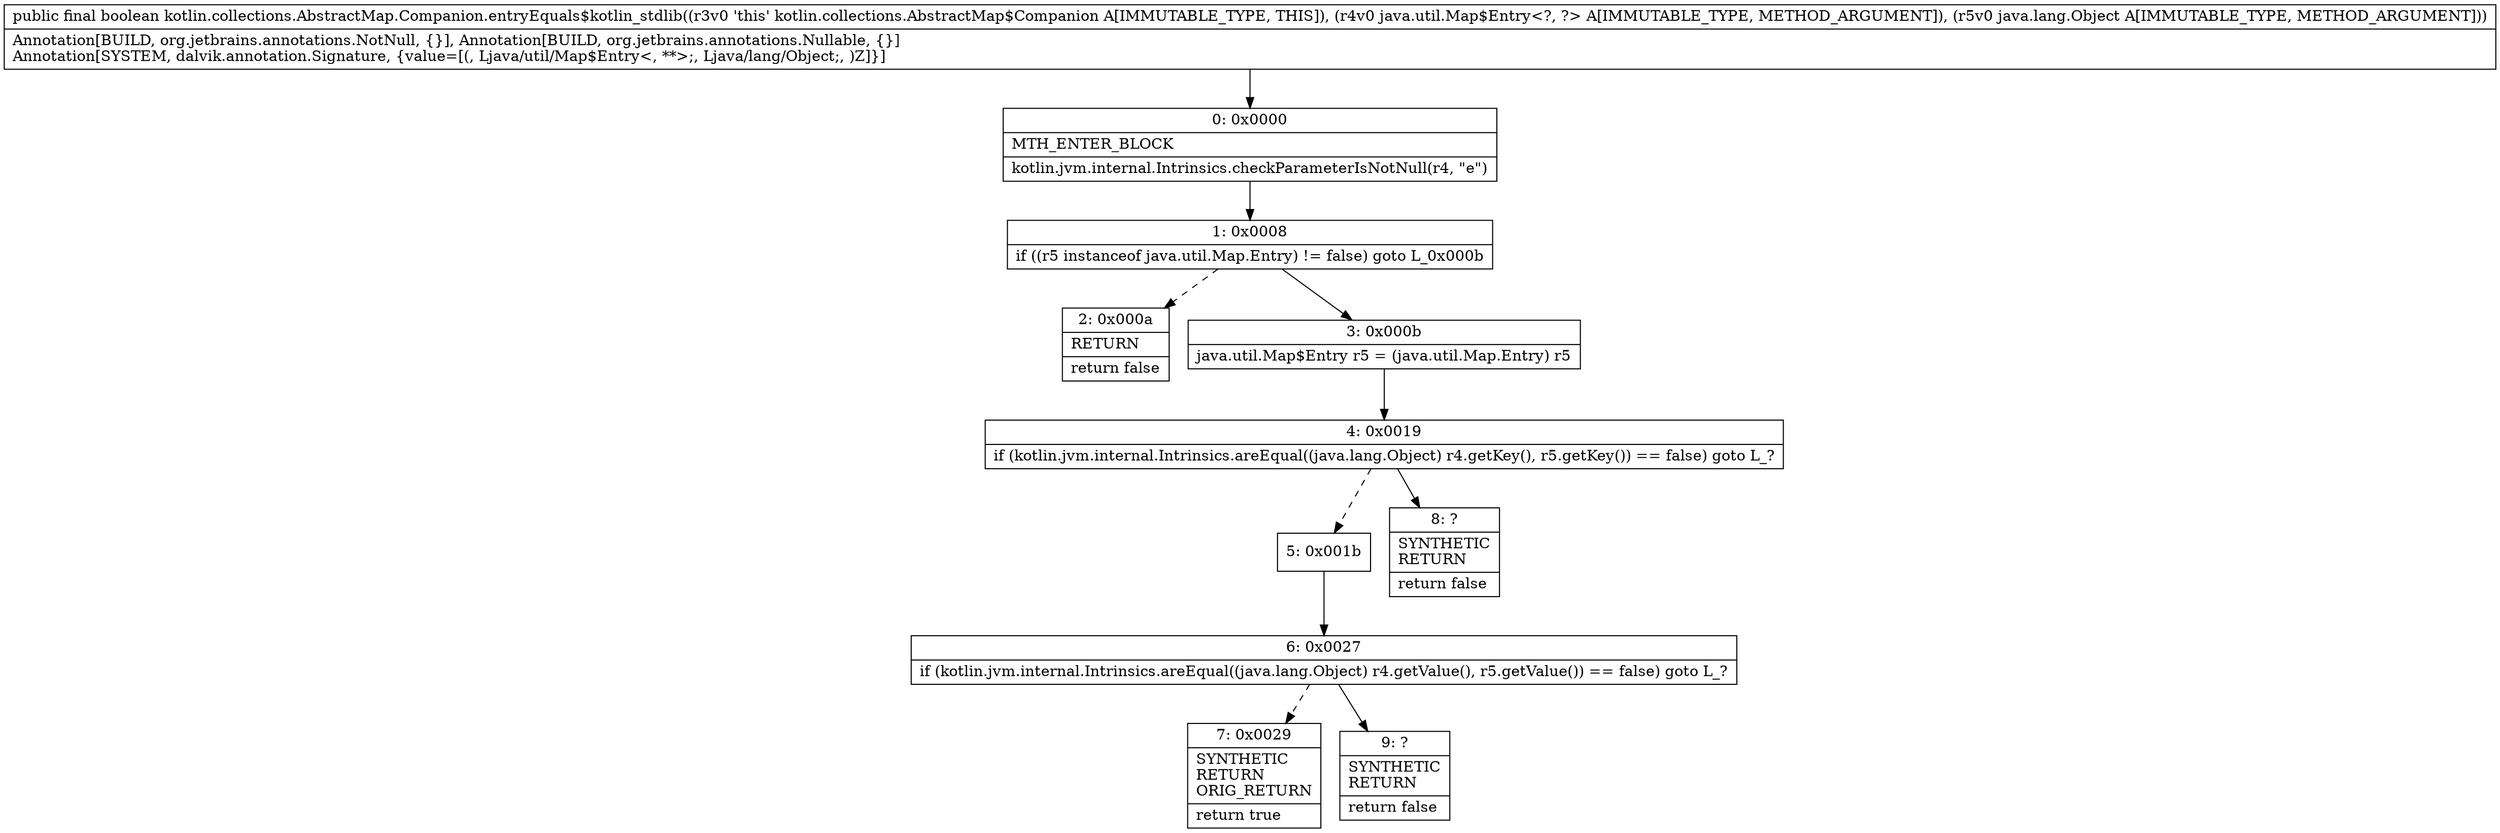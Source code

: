 digraph "CFG forkotlin.collections.AbstractMap.Companion.entryEquals$kotlin_stdlib(Ljava\/util\/Map$Entry;Ljava\/lang\/Object;)Z" {
Node_0 [shape=record,label="{0\:\ 0x0000|MTH_ENTER_BLOCK\l|kotlin.jvm.internal.Intrinsics.checkParameterIsNotNull(r4, \"e\")\l}"];
Node_1 [shape=record,label="{1\:\ 0x0008|if ((r5 instanceof java.util.Map.Entry) != false) goto L_0x000b\l}"];
Node_2 [shape=record,label="{2\:\ 0x000a|RETURN\l|return false\l}"];
Node_3 [shape=record,label="{3\:\ 0x000b|java.util.Map$Entry r5 = (java.util.Map.Entry) r5\l}"];
Node_4 [shape=record,label="{4\:\ 0x0019|if (kotlin.jvm.internal.Intrinsics.areEqual((java.lang.Object) r4.getKey(), r5.getKey()) == false) goto L_?\l}"];
Node_5 [shape=record,label="{5\:\ 0x001b}"];
Node_6 [shape=record,label="{6\:\ 0x0027|if (kotlin.jvm.internal.Intrinsics.areEqual((java.lang.Object) r4.getValue(), r5.getValue()) == false) goto L_?\l}"];
Node_7 [shape=record,label="{7\:\ 0x0029|SYNTHETIC\lRETURN\lORIG_RETURN\l|return true\l}"];
Node_8 [shape=record,label="{8\:\ ?|SYNTHETIC\lRETURN\l|return false\l}"];
Node_9 [shape=record,label="{9\:\ ?|SYNTHETIC\lRETURN\l|return false\l}"];
MethodNode[shape=record,label="{public final boolean kotlin.collections.AbstractMap.Companion.entryEquals$kotlin_stdlib((r3v0 'this' kotlin.collections.AbstractMap$Companion A[IMMUTABLE_TYPE, THIS]), (r4v0 java.util.Map$Entry\<?, ?\> A[IMMUTABLE_TYPE, METHOD_ARGUMENT]), (r5v0 java.lang.Object A[IMMUTABLE_TYPE, METHOD_ARGUMENT]))  | Annotation[BUILD, org.jetbrains.annotations.NotNull, \{\}], Annotation[BUILD, org.jetbrains.annotations.Nullable, \{\}]\lAnnotation[SYSTEM, dalvik.annotation.Signature, \{value=[(, Ljava\/util\/Map$Entry\<, **\>;, Ljava\/lang\/Object;, )Z]\}]\l}"];
MethodNode -> Node_0;
Node_0 -> Node_1;
Node_1 -> Node_2[style=dashed];
Node_1 -> Node_3;
Node_3 -> Node_4;
Node_4 -> Node_5[style=dashed];
Node_4 -> Node_8;
Node_5 -> Node_6;
Node_6 -> Node_7[style=dashed];
Node_6 -> Node_9;
}

